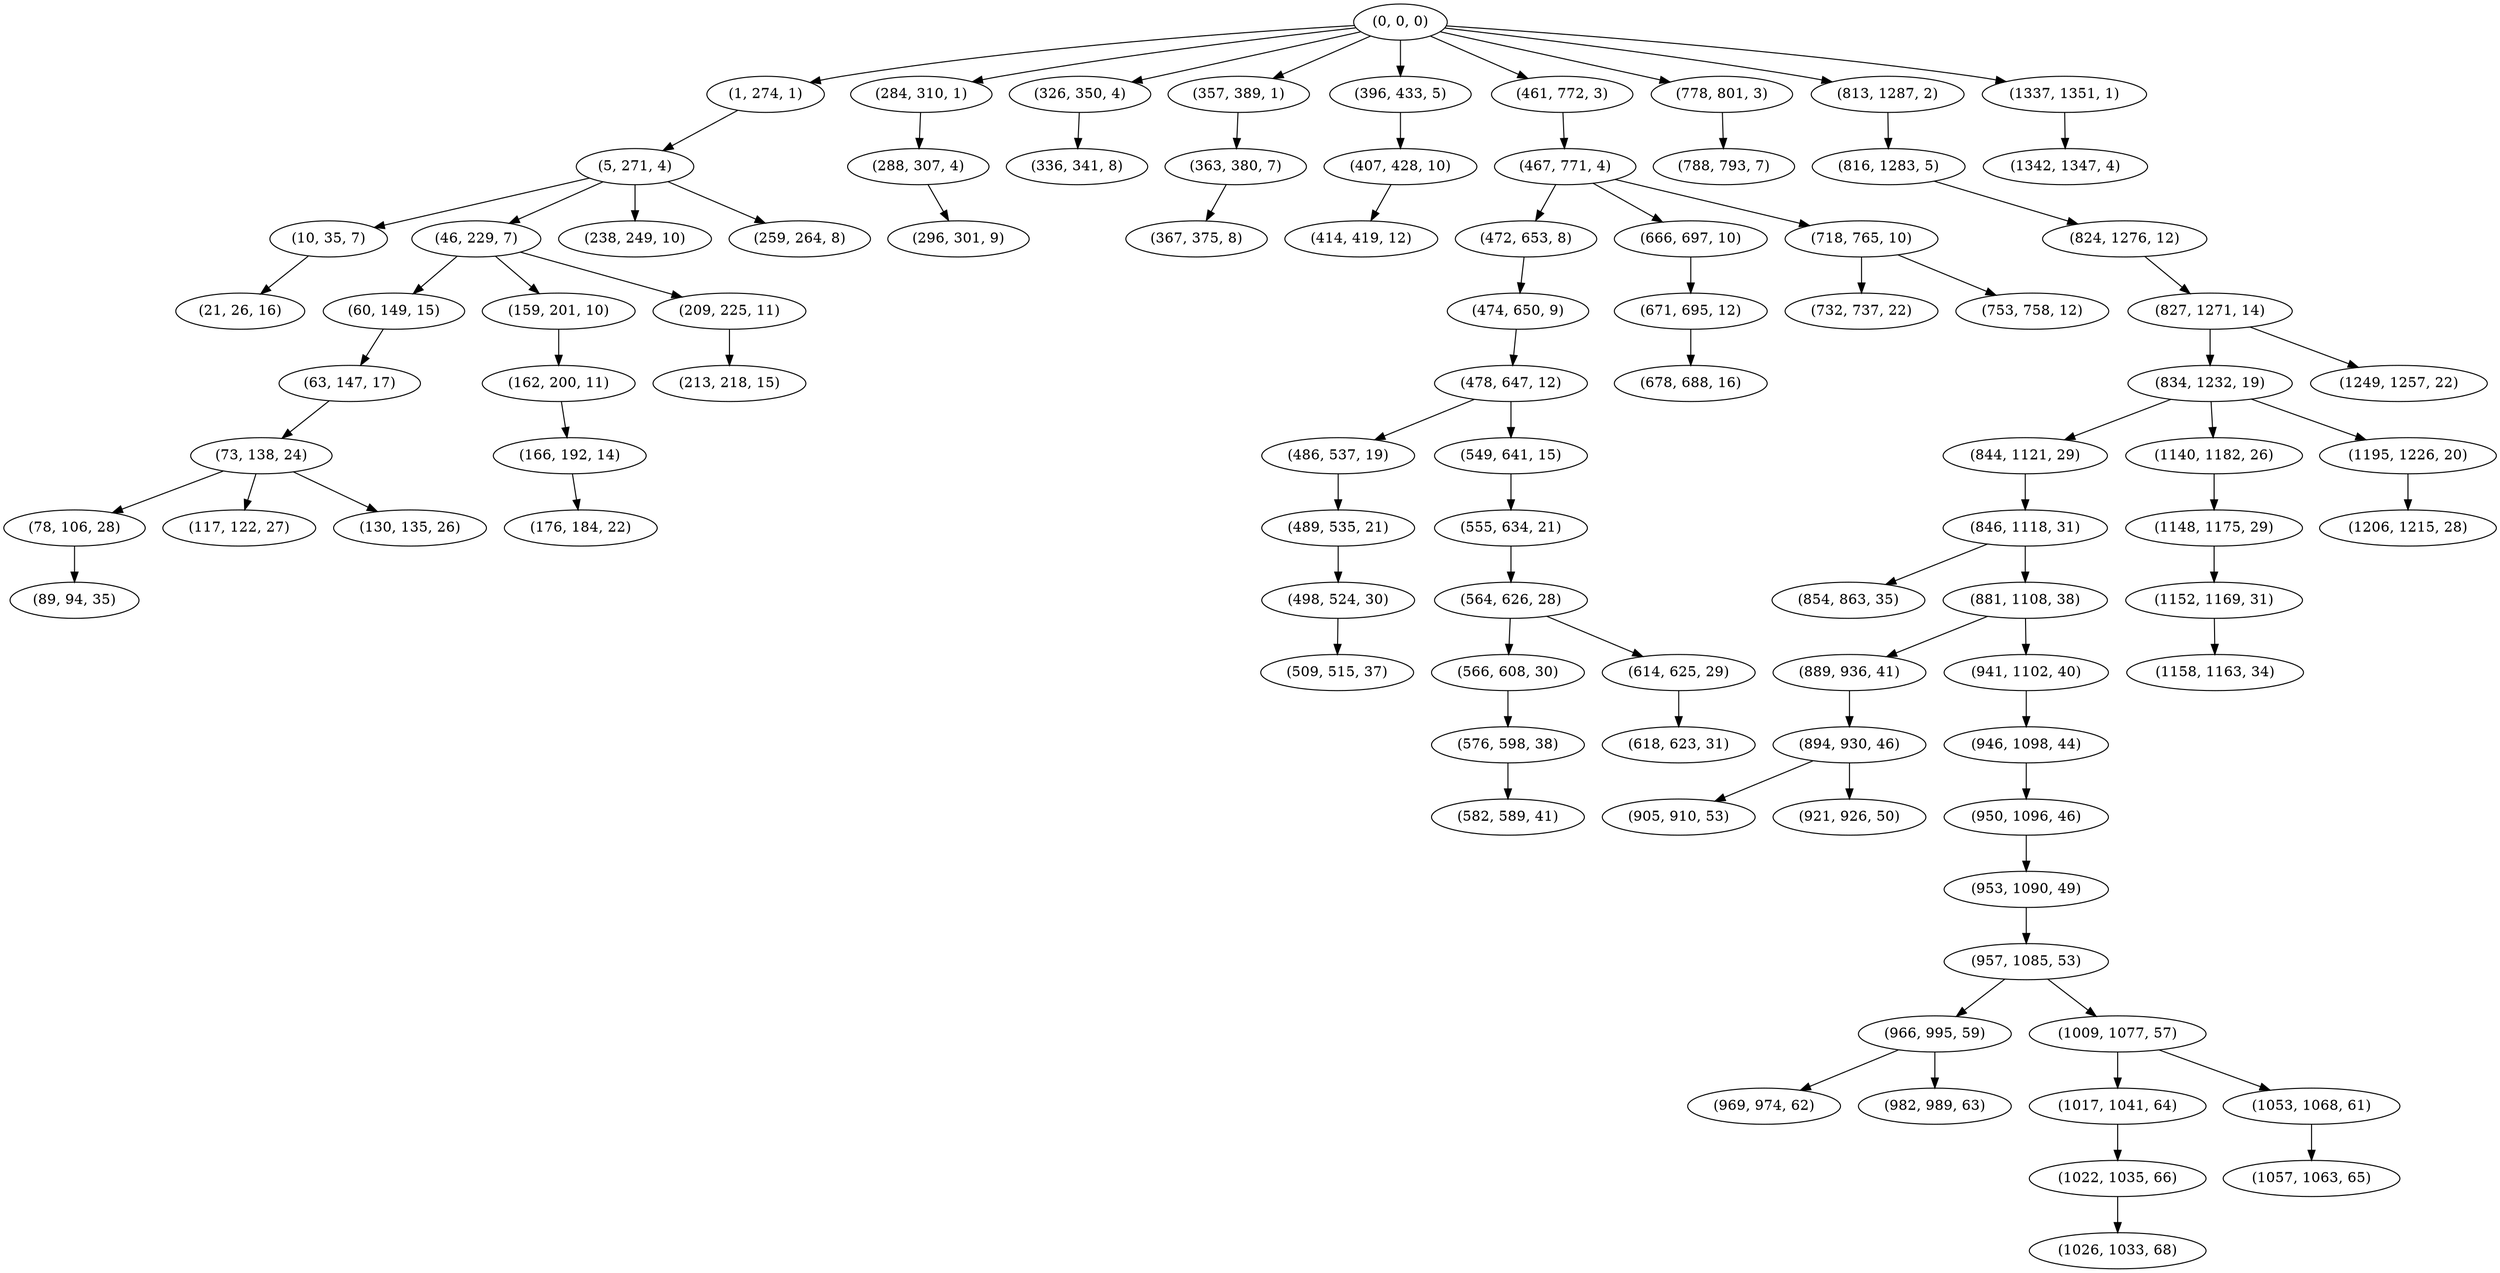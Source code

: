 digraph tree {
    "(0, 0, 0)";
    "(1, 274, 1)";
    "(5, 271, 4)";
    "(10, 35, 7)";
    "(21, 26, 16)";
    "(46, 229, 7)";
    "(60, 149, 15)";
    "(63, 147, 17)";
    "(73, 138, 24)";
    "(78, 106, 28)";
    "(89, 94, 35)";
    "(117, 122, 27)";
    "(130, 135, 26)";
    "(159, 201, 10)";
    "(162, 200, 11)";
    "(166, 192, 14)";
    "(176, 184, 22)";
    "(209, 225, 11)";
    "(213, 218, 15)";
    "(238, 249, 10)";
    "(259, 264, 8)";
    "(284, 310, 1)";
    "(288, 307, 4)";
    "(296, 301, 9)";
    "(326, 350, 4)";
    "(336, 341, 8)";
    "(357, 389, 1)";
    "(363, 380, 7)";
    "(367, 375, 8)";
    "(396, 433, 5)";
    "(407, 428, 10)";
    "(414, 419, 12)";
    "(461, 772, 3)";
    "(467, 771, 4)";
    "(472, 653, 8)";
    "(474, 650, 9)";
    "(478, 647, 12)";
    "(486, 537, 19)";
    "(489, 535, 21)";
    "(498, 524, 30)";
    "(509, 515, 37)";
    "(549, 641, 15)";
    "(555, 634, 21)";
    "(564, 626, 28)";
    "(566, 608, 30)";
    "(576, 598, 38)";
    "(582, 589, 41)";
    "(614, 625, 29)";
    "(618, 623, 31)";
    "(666, 697, 10)";
    "(671, 695, 12)";
    "(678, 688, 16)";
    "(718, 765, 10)";
    "(732, 737, 22)";
    "(753, 758, 12)";
    "(778, 801, 3)";
    "(788, 793, 7)";
    "(813, 1287, 2)";
    "(816, 1283, 5)";
    "(824, 1276, 12)";
    "(827, 1271, 14)";
    "(834, 1232, 19)";
    "(844, 1121, 29)";
    "(846, 1118, 31)";
    "(854, 863, 35)";
    "(881, 1108, 38)";
    "(889, 936, 41)";
    "(894, 930, 46)";
    "(905, 910, 53)";
    "(921, 926, 50)";
    "(941, 1102, 40)";
    "(946, 1098, 44)";
    "(950, 1096, 46)";
    "(953, 1090, 49)";
    "(957, 1085, 53)";
    "(966, 995, 59)";
    "(969, 974, 62)";
    "(982, 989, 63)";
    "(1009, 1077, 57)";
    "(1017, 1041, 64)";
    "(1022, 1035, 66)";
    "(1026, 1033, 68)";
    "(1053, 1068, 61)";
    "(1057, 1063, 65)";
    "(1140, 1182, 26)";
    "(1148, 1175, 29)";
    "(1152, 1169, 31)";
    "(1158, 1163, 34)";
    "(1195, 1226, 20)";
    "(1206, 1215, 28)";
    "(1249, 1257, 22)";
    "(1337, 1351, 1)";
    "(1342, 1347, 4)";
    "(0, 0, 0)" -> "(1, 274, 1)";
    "(0, 0, 0)" -> "(284, 310, 1)";
    "(0, 0, 0)" -> "(326, 350, 4)";
    "(0, 0, 0)" -> "(357, 389, 1)";
    "(0, 0, 0)" -> "(396, 433, 5)";
    "(0, 0, 0)" -> "(461, 772, 3)";
    "(0, 0, 0)" -> "(778, 801, 3)";
    "(0, 0, 0)" -> "(813, 1287, 2)";
    "(0, 0, 0)" -> "(1337, 1351, 1)";
    "(1, 274, 1)" -> "(5, 271, 4)";
    "(5, 271, 4)" -> "(10, 35, 7)";
    "(5, 271, 4)" -> "(46, 229, 7)";
    "(5, 271, 4)" -> "(238, 249, 10)";
    "(5, 271, 4)" -> "(259, 264, 8)";
    "(10, 35, 7)" -> "(21, 26, 16)";
    "(46, 229, 7)" -> "(60, 149, 15)";
    "(46, 229, 7)" -> "(159, 201, 10)";
    "(46, 229, 7)" -> "(209, 225, 11)";
    "(60, 149, 15)" -> "(63, 147, 17)";
    "(63, 147, 17)" -> "(73, 138, 24)";
    "(73, 138, 24)" -> "(78, 106, 28)";
    "(73, 138, 24)" -> "(117, 122, 27)";
    "(73, 138, 24)" -> "(130, 135, 26)";
    "(78, 106, 28)" -> "(89, 94, 35)";
    "(159, 201, 10)" -> "(162, 200, 11)";
    "(162, 200, 11)" -> "(166, 192, 14)";
    "(166, 192, 14)" -> "(176, 184, 22)";
    "(209, 225, 11)" -> "(213, 218, 15)";
    "(284, 310, 1)" -> "(288, 307, 4)";
    "(288, 307, 4)" -> "(296, 301, 9)";
    "(326, 350, 4)" -> "(336, 341, 8)";
    "(357, 389, 1)" -> "(363, 380, 7)";
    "(363, 380, 7)" -> "(367, 375, 8)";
    "(396, 433, 5)" -> "(407, 428, 10)";
    "(407, 428, 10)" -> "(414, 419, 12)";
    "(461, 772, 3)" -> "(467, 771, 4)";
    "(467, 771, 4)" -> "(472, 653, 8)";
    "(467, 771, 4)" -> "(666, 697, 10)";
    "(467, 771, 4)" -> "(718, 765, 10)";
    "(472, 653, 8)" -> "(474, 650, 9)";
    "(474, 650, 9)" -> "(478, 647, 12)";
    "(478, 647, 12)" -> "(486, 537, 19)";
    "(478, 647, 12)" -> "(549, 641, 15)";
    "(486, 537, 19)" -> "(489, 535, 21)";
    "(489, 535, 21)" -> "(498, 524, 30)";
    "(498, 524, 30)" -> "(509, 515, 37)";
    "(549, 641, 15)" -> "(555, 634, 21)";
    "(555, 634, 21)" -> "(564, 626, 28)";
    "(564, 626, 28)" -> "(566, 608, 30)";
    "(564, 626, 28)" -> "(614, 625, 29)";
    "(566, 608, 30)" -> "(576, 598, 38)";
    "(576, 598, 38)" -> "(582, 589, 41)";
    "(614, 625, 29)" -> "(618, 623, 31)";
    "(666, 697, 10)" -> "(671, 695, 12)";
    "(671, 695, 12)" -> "(678, 688, 16)";
    "(718, 765, 10)" -> "(732, 737, 22)";
    "(718, 765, 10)" -> "(753, 758, 12)";
    "(778, 801, 3)" -> "(788, 793, 7)";
    "(813, 1287, 2)" -> "(816, 1283, 5)";
    "(816, 1283, 5)" -> "(824, 1276, 12)";
    "(824, 1276, 12)" -> "(827, 1271, 14)";
    "(827, 1271, 14)" -> "(834, 1232, 19)";
    "(827, 1271, 14)" -> "(1249, 1257, 22)";
    "(834, 1232, 19)" -> "(844, 1121, 29)";
    "(834, 1232, 19)" -> "(1140, 1182, 26)";
    "(834, 1232, 19)" -> "(1195, 1226, 20)";
    "(844, 1121, 29)" -> "(846, 1118, 31)";
    "(846, 1118, 31)" -> "(854, 863, 35)";
    "(846, 1118, 31)" -> "(881, 1108, 38)";
    "(881, 1108, 38)" -> "(889, 936, 41)";
    "(881, 1108, 38)" -> "(941, 1102, 40)";
    "(889, 936, 41)" -> "(894, 930, 46)";
    "(894, 930, 46)" -> "(905, 910, 53)";
    "(894, 930, 46)" -> "(921, 926, 50)";
    "(941, 1102, 40)" -> "(946, 1098, 44)";
    "(946, 1098, 44)" -> "(950, 1096, 46)";
    "(950, 1096, 46)" -> "(953, 1090, 49)";
    "(953, 1090, 49)" -> "(957, 1085, 53)";
    "(957, 1085, 53)" -> "(966, 995, 59)";
    "(957, 1085, 53)" -> "(1009, 1077, 57)";
    "(966, 995, 59)" -> "(969, 974, 62)";
    "(966, 995, 59)" -> "(982, 989, 63)";
    "(1009, 1077, 57)" -> "(1017, 1041, 64)";
    "(1009, 1077, 57)" -> "(1053, 1068, 61)";
    "(1017, 1041, 64)" -> "(1022, 1035, 66)";
    "(1022, 1035, 66)" -> "(1026, 1033, 68)";
    "(1053, 1068, 61)" -> "(1057, 1063, 65)";
    "(1140, 1182, 26)" -> "(1148, 1175, 29)";
    "(1148, 1175, 29)" -> "(1152, 1169, 31)";
    "(1152, 1169, 31)" -> "(1158, 1163, 34)";
    "(1195, 1226, 20)" -> "(1206, 1215, 28)";
    "(1337, 1351, 1)" -> "(1342, 1347, 4)";
}
